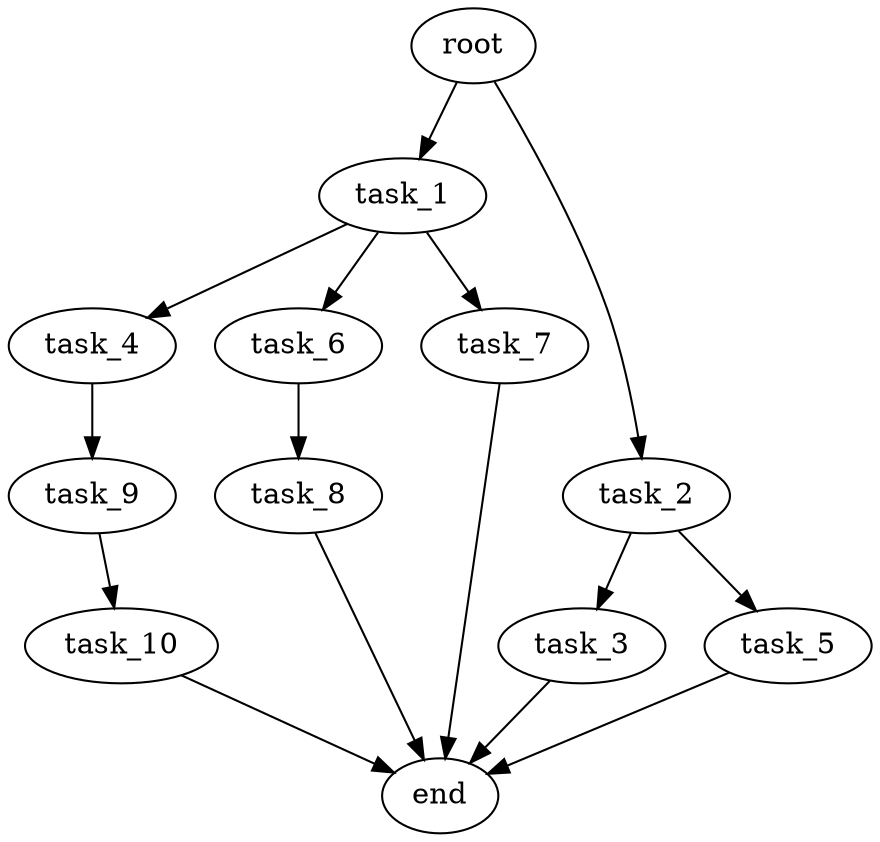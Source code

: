 digraph G {
  root [size="0.000000e+00"];
  task_1 [size="8.700502e+09"];
  task_2 [size="3.526241e+09"];
  task_3 [size="9.981508e+09"];
  task_4 [size="2.746279e+09"];
  task_5 [size="9.800293e+09"];
  task_6 [size="9.479096e+09"];
  task_7 [size="7.513366e+08"];
  task_8 [size="6.375488e+09"];
  task_9 [size="3.633748e+09"];
  task_10 [size="8.011159e+09"];
  end [size="0.000000e+00"];

  root -> task_1 [size="1.000000e-12"];
  root -> task_2 [size="1.000000e-12"];
  task_1 -> task_4 [size="2.746279e+08"];
  task_1 -> task_6 [size="9.479096e+08"];
  task_1 -> task_7 [size="7.513366e+07"];
  task_2 -> task_3 [size="9.981508e+08"];
  task_2 -> task_5 [size="9.800293e+08"];
  task_3 -> end [size="1.000000e-12"];
  task_4 -> task_9 [size="3.633748e+08"];
  task_5 -> end [size="1.000000e-12"];
  task_6 -> task_8 [size="6.375488e+08"];
  task_7 -> end [size="1.000000e-12"];
  task_8 -> end [size="1.000000e-12"];
  task_9 -> task_10 [size="8.011159e+08"];
  task_10 -> end [size="1.000000e-12"];
}
